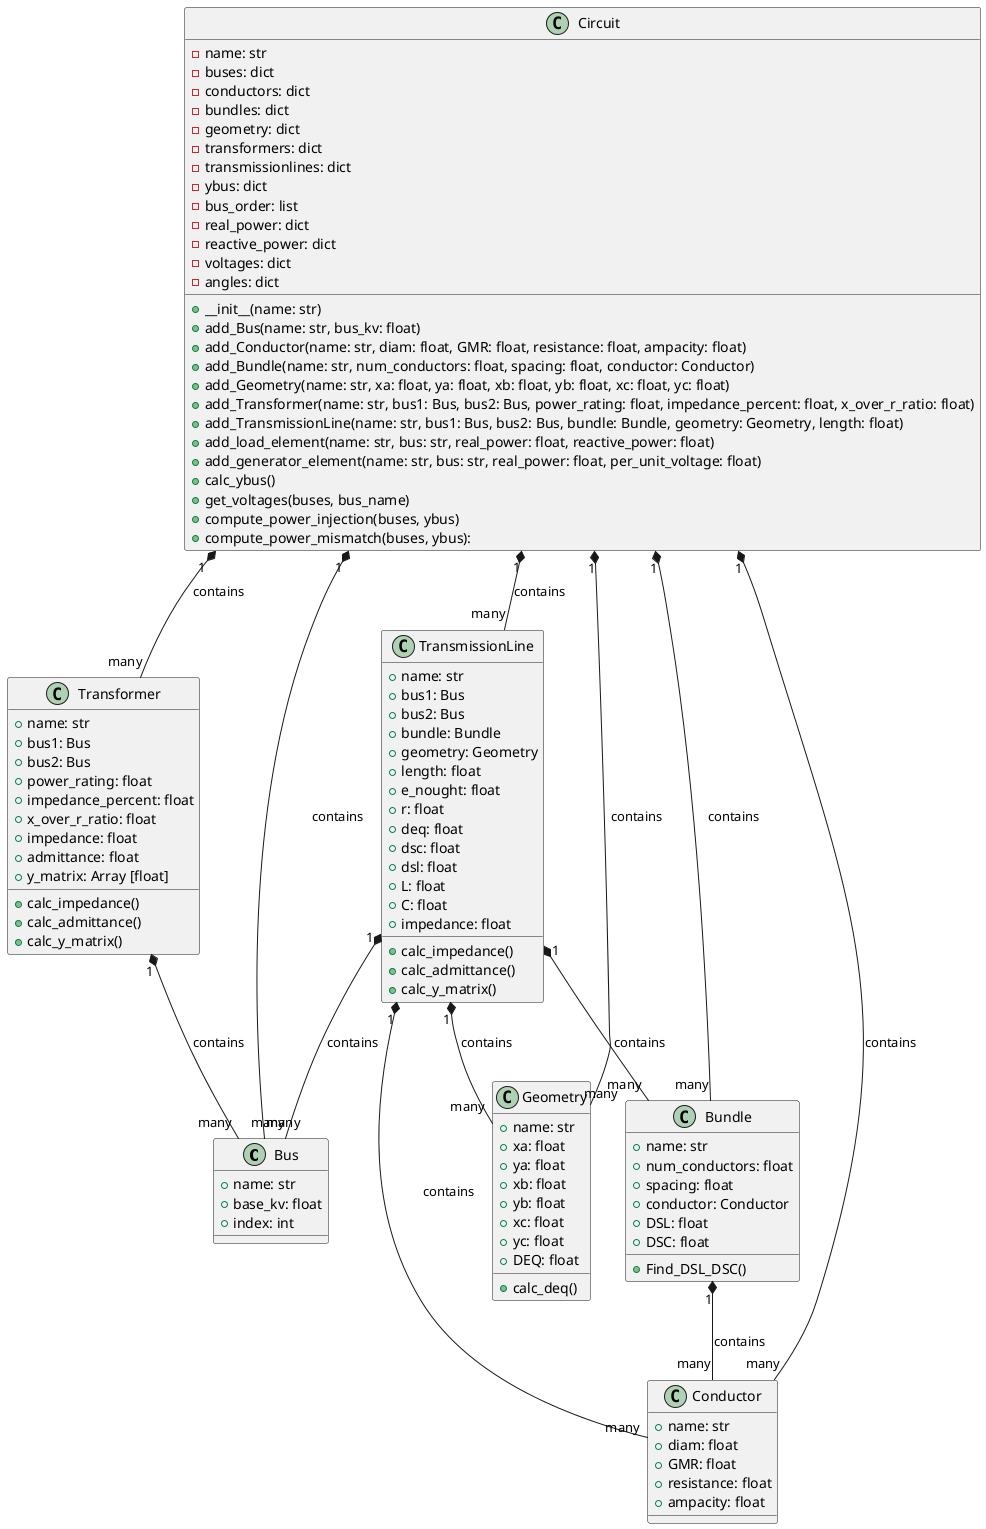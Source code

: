 @startuml

class Bus {
    +name: str
    +base_kv: float
    +index: int
 }

class Conductor {
    +name: str
    +diam: float
    +GMR: float
    +resistance: float
    +ampacity: float
}

class Geometry {
    +name: str
    +xa: float
    +ya: float
    +xb: float
    +yb: float
    +xc: float
    +yc: float
    +DEQ: float
    +calc_deq()
}

class Bundle {
    +name: str
    +num_conductors: float
    +spacing: float
    +conductor: Conductor
    +DSL: float
    +DSC: float
    +Find_DSL_DSC()
}

class Transformer {
    +name: str
    +bus1: Bus
    +bus2: Bus
    +power_rating: float
    +impedance_percent: float
    +x_over_r_ratio: float
    +impedance: float
    +admittance: float
    +y_matrix: Array [float]
    +calc_impedance()
    +calc_admittance()
    +calc_y_matrix()
}

class TransmissionLine {
    +name: str
    +bus1: Bus
    +bus2: Bus
    +bundle: Bundle
    +geometry: Geometry
    +length: float
    +e_nought: float
    +r: float
    +deq: float
    +dsc: float
    +dsl: float
    +L: float
    +C: float
    +impedance: float
    +calc_impedance()
    +calc_admittance()
    +calc_y_matrix()
}
class Circuit {
    - name: str
    - buses: dict
    - conductors: dict
    - bundles: dict
    - geometry: dict
    - transformers: dict
    - transmissionlines: dict
    - ybus: dict
    - bus_order: list
    - real_power: dict
    - reactive_power: dict
    - voltages: dict
    - angles: dict
    + __init__(name: str)
    + add_Bus(name: str, bus_kv: float)
    + add_Conductor(name: str, diam: float, GMR: float, resistance: float, ampacity: float)
    + add_Bundle(name: str, num_conductors: float, spacing: float, conductor: Conductor)
    + add_Geometry(name: str, xa: float, ya: float, xb: float, yb: float, xc: float, yc: float)
    + add_Transformer(name: str, bus1: Bus, bus2: Bus, power_rating: float, impedance_percent: float, x_over_r_ratio: float)
    + add_TransmissionLine(name: str, bus1: Bus, bus2: Bus, bundle: Bundle, geometry: Geometry, length: float)
    + add_load_element(name: str, bus: str, real_power: float, reactive_power: float)
    + add_generator_element(name: str, bus: str, real_power: float, per_unit_voltage: float)
    + calc_ybus()
    + get_voltages(buses, bus_name)
    + compute_power_injection(buses, ybus)
    + compute_power_mismatch(buses, ybus):

}

Circuit "1" *-- "many" Bus : contains
Circuit "1" *-- "many" Conductor : contains
Circuit "1" *-- "many" Bundle : contains
Circuit "1" *-- "many" Geometry : contains
Circuit "1" *-- "many" Transformer : contains
Circuit "1" *-- "many" TransmissionLine : contains
TransmissionLine "1" *-- "many" Bus : contains
TransmissionLine "1" *-- "many" Conductor : contains
TransmissionLine "1" *-- "many" Bundle : contains
TransmissionLine "1" *-- "many" Geometry : contains
Transformer "1" *-- "many" Bus : contains
Bundle "1" *-- "many" Conductor : contains
@enduml